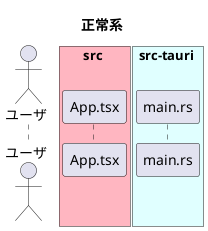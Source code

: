 @startuml
title 正常系
autonumber

actor ユーザ as user
box src #LightPink
    participant App.tsx
end box
box src-tauri #LightCyan
    participant main.rs
end box


@enduml
